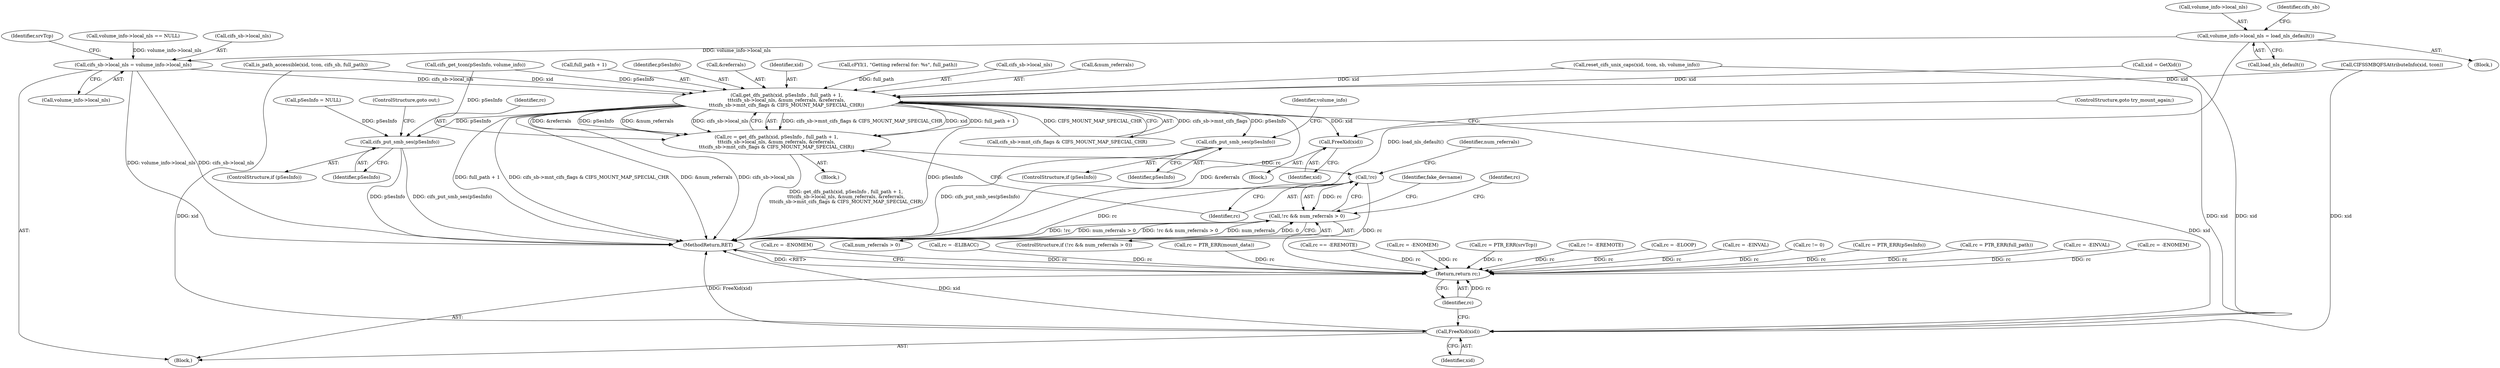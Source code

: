 digraph "0_linux_70945643722ffeac779d2529a348f99567fa5c33@pointer" {
"1000243" [label="(Call,volume_info->local_nls = load_nls_default())"];
"1000276" [label="(Call,cifs_sb->local_nls = volume_info->local_nls)"];
"1000575" [label="(Call,get_dfs_path(xid, pSesInfo , full_path + 1,\n\t\t\tcifs_sb->local_nls, &num_referrals, &referrals,\n\t\t\tcifs_sb->mnt_cifs_flags & CIFS_MOUNT_MAP_SPECIAL_CHR))"];
"1000573" [label="(Call,rc = get_dfs_path(xid, pSesInfo , full_path + 1,\n\t\t\tcifs_sb->local_nls, &num_referrals, &referrals,\n\t\t\tcifs_sb->mnt_cifs_flags & CIFS_MOUNT_MAP_SPECIAL_CHR))"];
"1000595" [label="(Call,!rc)"];
"1000594" [label="(Call,!rc && num_referrals > 0)"];
"1000765" [label="(Return,return rc;)"];
"1000649" [label="(Call,cifs_put_smb_ses(pSesInfo))"];
"1000656" [label="(Call,FreeXid(xid))"];
"1000753" [label="(Call,cifs_put_smb_ses(pSesInfo))"];
"1000763" [label="(Call,FreeXid(xid))"];
"1000569" [label="(Call,cFYI(1, \"Getting referral for: %s\", full_path))"];
"1000764" [label="(Identifier,xid)"];
"1000284" [label="(Identifier,srvTcp)"];
"1000574" [label="(Identifier,rc)"];
"1000242" [label="(Block,)"];
"1000656" [label="(Call,FreeXid(xid))"];
"1000173" [label="(Call,xid = GetXid())"];
"1000512" [label="(Call,rc != 0)"];
"1000243" [label="(Call,volume_info->local_nls = load_nls_default())"];
"1000600" [label="(Block,)"];
"1000276" [label="(Call,cifs_sb->local_nls = volume_info->local_nls)"];
"1000309" [label="(Call,pSesInfo = NULL)"];
"1000564" [label="(Call,rc = PTR_ERR(full_path))"];
"1000649" [label="(Call,cifs_put_smb_ses(pSesInfo))"];
"1000653" [label="(Identifier,volume_info)"];
"1000375" [label="(Call,reset_cifs_unix_caps(xid, tcon, sb, volume_info))"];
"1000505" [label="(Call,is_path_accessible(xid, tcon, cifs_sb, full_path))"];
"1000364" [label="(Call,CIFSSMBQFSAttributeInfo(xid, tcon))"];
"1000573" [label="(Call,rc = get_dfs_path(xid, pSesInfo , full_path + 1,\n\t\t\tcifs_sb->local_nls, &num_referrals, &referrals,\n\t\t\tcifs_sb->mnt_cifs_flags & CIFS_MOUNT_MAP_SPECIAL_CHR))"];
"1000340" [label="(Call,cifs_get_tcon(pSesInfo, volume_info))"];
"1000596" [label="(Identifier,rc)"];
"1000581" [label="(Call,cifs_sb->local_nls)"];
"1000231" [label="(Call,rc = -EINVAL)"];
"1000594" [label="(Call,!rc && num_referrals > 0)"];
"1000584" [label="(Call,&num_referrals)"];
"1000767" [label="(MethodReturn,RET)"];
"1000578" [label="(Call,full_path + 1)"];
"1000247" [label="(Call,load_nls_default())"];
"1000753" [label="(Call,cifs_put_smb_ses(pSesInfo))"];
"1000259" [label="(Call,volume_info->local_nls == NULL)"];
"1000244" [label="(Call,volume_info->local_nls)"];
"1000763" [label="(Call,FreeXid(xid))"];
"1000593" [label="(ControlStructure,if (!rc && num_referrals > 0))"];
"1000674" [label="(Call,rc = -ENOMEM)"];
"1000498" [label="(Call,rc = -ENOMEM)"];
"1000271" [label="(Call,rc = -ELIBACC)"];
"1000530" [label="(Block,)"];
"1000577" [label="(Identifier,pSesInfo)"];
"1000754" [label="(Identifier,pSesInfo)"];
"1000278" [label="(Identifier,cifs_sb)"];
"1000660" [label="(Identifier,rc)"];
"1000305" [label="(Call,rc = PTR_ERR(pSesInfo))"];
"1000277" [label="(Call,cifs_sb->local_nls)"];
"1000634" [label="(Call,rc = PTR_ERR(mount_data))"];
"1000588" [label="(Call,cifs_sb->mnt_cifs_flags & CIFS_MOUNT_MAP_SPECIAL_CHR)"];
"1000598" [label="(Identifier,num_referrals)"];
"1000526" [label="(Call,rc == -EREMOTE)"];
"1000586" [label="(Call,&referrals)"];
"1000576" [label="(Identifier,xid)"];
"1000186" [label="(Call,rc = -ENOMEM)"];
"1000597" [label="(Call,num_referrals > 0)"];
"1000603" [label="(Identifier,fake_devname)"];
"1000650" [label="(Identifier,pSesInfo)"];
"1000657" [label="(Identifier,xid)"];
"1000291" [label="(Call,rc = PTR_ERR(srvTcp))"];
"1000515" [label="(Call,rc != -EREMOTE)"];
"1000575" [label="(Call,get_dfs_path(xid, pSesInfo , full_path + 1,\n\t\t\tcifs_sb->local_nls, &num_referrals, &referrals,\n\t\t\tcifs_sb->mnt_cifs_flags & CIFS_MOUNT_MAP_SPECIAL_CHR))"];
"1000765" [label="(Return,return rc;)"];
"1000758" [label="(ControlStructure,goto out;)"];
"1000658" [label="(ControlStructure,goto try_mount_again;)"];
"1000129" [label="(Block,)"];
"1000595" [label="(Call,!rc)"];
"1000536" [label="(Call,rc = -ELOOP)"];
"1000197" [label="(Call,rc = -EINVAL)"];
"1000647" [label="(ControlStructure,if (pSesInfo))"];
"1000280" [label="(Call,volume_info->local_nls)"];
"1000751" [label="(ControlStructure,if (pSesInfo))"];
"1000766" [label="(Identifier,rc)"];
"1000243" -> "1000242"  [label="AST: "];
"1000243" -> "1000247"  [label="CFG: "];
"1000244" -> "1000243"  [label="AST: "];
"1000247" -> "1000243"  [label="AST: "];
"1000278" -> "1000243"  [label="CFG: "];
"1000243" -> "1000767"  [label="DDG: load_nls_default()"];
"1000243" -> "1000276"  [label="DDG: volume_info->local_nls"];
"1000276" -> "1000129"  [label="AST: "];
"1000276" -> "1000280"  [label="CFG: "];
"1000277" -> "1000276"  [label="AST: "];
"1000280" -> "1000276"  [label="AST: "];
"1000284" -> "1000276"  [label="CFG: "];
"1000276" -> "1000767"  [label="DDG: volume_info->local_nls"];
"1000276" -> "1000767"  [label="DDG: cifs_sb->local_nls"];
"1000259" -> "1000276"  [label="DDG: volume_info->local_nls"];
"1000276" -> "1000575"  [label="DDG: cifs_sb->local_nls"];
"1000575" -> "1000573"  [label="AST: "];
"1000575" -> "1000588"  [label="CFG: "];
"1000576" -> "1000575"  [label="AST: "];
"1000577" -> "1000575"  [label="AST: "];
"1000578" -> "1000575"  [label="AST: "];
"1000581" -> "1000575"  [label="AST: "];
"1000584" -> "1000575"  [label="AST: "];
"1000586" -> "1000575"  [label="AST: "];
"1000588" -> "1000575"  [label="AST: "];
"1000573" -> "1000575"  [label="CFG: "];
"1000575" -> "1000767"  [label="DDG: pSesInfo"];
"1000575" -> "1000767"  [label="DDG: cifs_sb->mnt_cifs_flags & CIFS_MOUNT_MAP_SPECIAL_CHR"];
"1000575" -> "1000767"  [label="DDG: &num_referrals"];
"1000575" -> "1000767"  [label="DDG: &referrals"];
"1000575" -> "1000767"  [label="DDG: full_path + 1"];
"1000575" -> "1000767"  [label="DDG: cifs_sb->local_nls"];
"1000575" -> "1000573"  [label="DDG: cifs_sb->mnt_cifs_flags & CIFS_MOUNT_MAP_SPECIAL_CHR"];
"1000575" -> "1000573"  [label="DDG: xid"];
"1000575" -> "1000573"  [label="DDG: full_path + 1"];
"1000575" -> "1000573"  [label="DDG: &referrals"];
"1000575" -> "1000573"  [label="DDG: pSesInfo"];
"1000575" -> "1000573"  [label="DDG: &num_referrals"];
"1000575" -> "1000573"  [label="DDG: cifs_sb->local_nls"];
"1000364" -> "1000575"  [label="DDG: xid"];
"1000375" -> "1000575"  [label="DDG: xid"];
"1000505" -> "1000575"  [label="DDG: xid"];
"1000173" -> "1000575"  [label="DDG: xid"];
"1000340" -> "1000575"  [label="DDG: pSesInfo"];
"1000569" -> "1000575"  [label="DDG: full_path"];
"1000588" -> "1000575"  [label="DDG: cifs_sb->mnt_cifs_flags"];
"1000588" -> "1000575"  [label="DDG: CIFS_MOUNT_MAP_SPECIAL_CHR"];
"1000575" -> "1000649"  [label="DDG: pSesInfo"];
"1000575" -> "1000656"  [label="DDG: xid"];
"1000575" -> "1000753"  [label="DDG: pSesInfo"];
"1000575" -> "1000763"  [label="DDG: xid"];
"1000573" -> "1000530"  [label="AST: "];
"1000574" -> "1000573"  [label="AST: "];
"1000596" -> "1000573"  [label="CFG: "];
"1000573" -> "1000767"  [label="DDG: get_dfs_path(xid, pSesInfo , full_path + 1,\n\t\t\tcifs_sb->local_nls, &num_referrals, &referrals,\n\t\t\tcifs_sb->mnt_cifs_flags & CIFS_MOUNT_MAP_SPECIAL_CHR)"];
"1000573" -> "1000595"  [label="DDG: rc"];
"1000595" -> "1000594"  [label="AST: "];
"1000595" -> "1000596"  [label="CFG: "];
"1000596" -> "1000595"  [label="AST: "];
"1000598" -> "1000595"  [label="CFG: "];
"1000594" -> "1000595"  [label="CFG: "];
"1000595" -> "1000767"  [label="DDG: rc"];
"1000595" -> "1000594"  [label="DDG: rc"];
"1000595" -> "1000765"  [label="DDG: rc"];
"1000594" -> "1000593"  [label="AST: "];
"1000594" -> "1000597"  [label="CFG: "];
"1000597" -> "1000594"  [label="AST: "];
"1000603" -> "1000594"  [label="CFG: "];
"1000660" -> "1000594"  [label="CFG: "];
"1000594" -> "1000767"  [label="DDG: !rc"];
"1000594" -> "1000767"  [label="DDG: num_referrals > 0"];
"1000594" -> "1000767"  [label="DDG: !rc && num_referrals > 0"];
"1000597" -> "1000594"  [label="DDG: num_referrals"];
"1000597" -> "1000594"  [label="DDG: 0"];
"1000765" -> "1000129"  [label="AST: "];
"1000765" -> "1000766"  [label="CFG: "];
"1000766" -> "1000765"  [label="AST: "];
"1000767" -> "1000765"  [label="CFG: "];
"1000765" -> "1000767"  [label="DDG: <RET>"];
"1000766" -> "1000765"  [label="DDG: rc"];
"1000186" -> "1000765"  [label="DDG: rc"];
"1000291" -> "1000765"  [label="DDG: rc"];
"1000512" -> "1000765"  [label="DDG: rc"];
"1000634" -> "1000765"  [label="DDG: rc"];
"1000564" -> "1000765"  [label="DDG: rc"];
"1000271" -> "1000765"  [label="DDG: rc"];
"1000536" -> "1000765"  [label="DDG: rc"];
"1000197" -> "1000765"  [label="DDG: rc"];
"1000674" -> "1000765"  [label="DDG: rc"];
"1000515" -> "1000765"  [label="DDG: rc"];
"1000498" -> "1000765"  [label="DDG: rc"];
"1000305" -> "1000765"  [label="DDG: rc"];
"1000526" -> "1000765"  [label="DDG: rc"];
"1000231" -> "1000765"  [label="DDG: rc"];
"1000649" -> "1000647"  [label="AST: "];
"1000649" -> "1000650"  [label="CFG: "];
"1000650" -> "1000649"  [label="AST: "];
"1000653" -> "1000649"  [label="CFG: "];
"1000649" -> "1000767"  [label="DDG: cifs_put_smb_ses(pSesInfo)"];
"1000656" -> "1000600"  [label="AST: "];
"1000656" -> "1000657"  [label="CFG: "];
"1000657" -> "1000656"  [label="AST: "];
"1000658" -> "1000656"  [label="CFG: "];
"1000753" -> "1000751"  [label="AST: "];
"1000753" -> "1000754"  [label="CFG: "];
"1000754" -> "1000753"  [label="AST: "];
"1000758" -> "1000753"  [label="CFG: "];
"1000753" -> "1000767"  [label="DDG: pSesInfo"];
"1000753" -> "1000767"  [label="DDG: cifs_put_smb_ses(pSesInfo)"];
"1000309" -> "1000753"  [label="DDG: pSesInfo"];
"1000340" -> "1000753"  [label="DDG: pSesInfo"];
"1000763" -> "1000129"  [label="AST: "];
"1000763" -> "1000764"  [label="CFG: "];
"1000764" -> "1000763"  [label="AST: "];
"1000766" -> "1000763"  [label="CFG: "];
"1000763" -> "1000767"  [label="DDG: FreeXid(xid)"];
"1000763" -> "1000767"  [label="DDG: xid"];
"1000364" -> "1000763"  [label="DDG: xid"];
"1000375" -> "1000763"  [label="DDG: xid"];
"1000505" -> "1000763"  [label="DDG: xid"];
"1000173" -> "1000763"  [label="DDG: xid"];
}
